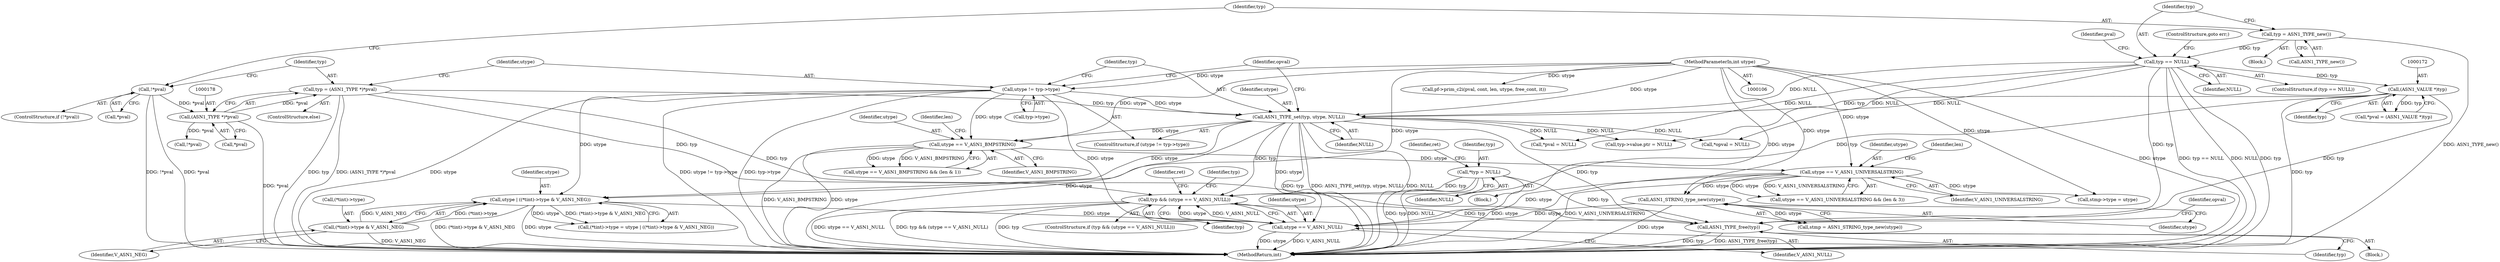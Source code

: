 digraph "0_openssl_f5da52e308a6aeea6d5f3df98c4da295d7e9cc27_0@pointer" {
"1000434" [label="(Call,typ && (utype == V_ASN1_NULL))"];
"1000187" [label="(Call,ASN1_TYPE_set(typ, utype, NULL))"];
"1000175" [label="(Call,typ = (ASN1_TYPE *)*pval)"];
"1000177" [label="(Call,(ASN1_TYPE *)*pval)"];
"1000156" [label="(Call,!*pval)"];
"1000171" [label="(Call,(ASN1_VALUE *)typ)"];
"1000164" [label="(Call,typ == NULL)"];
"1000160" [label="(Call,typ = ASN1_TYPE_new())"];
"1000182" [label="(Call,utype != typ->type)"];
"1000110" [label="(MethodParameterIn,int utype)"];
"1000120" [label="(Call,*typ = NULL)"];
"1000436" [label="(Call,utype == V_ASN1_NULL)"];
"1000356" [label="(Call,ASN1_STRING_type_new(utype))"];
"1000338" [label="(Call,utype == V_ASN1_UNIVERSALSTRING)"];
"1000325" [label="(Call,utype == V_ASN1_BMPSTRING)"];
"1000296" [label="(Call,utype | ((*tint)->type & V_ASN1_NEG))"];
"1000298" [label="(Call,(*tint)->type & V_ASN1_NEG)"];
"1000454" [label="(Call,ASN1_TYPE_free(typ))"];
"1000189" [label="(Identifier,utype)"];
"1000179" [label="(Call,*pval)"];
"1000173" [label="(Identifier,typ)"];
"1000160" [label="(Call,typ = ASN1_TYPE_new())"];
"1000159" [label="(Block,)"];
"1000141" [label="(Call,pf->prim_c2i(pval, cont, len, utype, free_cont, it))"];
"1000357" [label="(Identifier,utype)"];
"1000453" [label="(Block,)"];
"1000457" [label="(Identifier,opval)"];
"1000122" [label="(Identifier,NULL)"];
"1000163" [label="(ControlStructure,if (typ == NULL))"];
"1000113" [label="(Block,)"];
"1000192" [label="(Identifier,opval)"];
"1000168" [label="(Call,*pval = (ASN1_VALUE *)typ)"];
"1000170" [label="(Identifier,pval)"];
"1000437" [label="(Identifier,utype)"];
"1000433" [label="(ControlStructure,if (typ && (utype == V_ASN1_NULL)))"];
"1000325" [label="(Call,utype == V_ASN1_BMPSTRING)"];
"1000327" [label="(Identifier,V_ASN1_BMPSTRING)"];
"1000177" [label="(Call,(ASN1_TYPE *)*pval)"];
"1000324" [label="(Call,utype == V_ASN1_BMPSTRING && (len & 1))"];
"1000326" [label="(Identifier,utype)"];
"1000464" [label="(MethodReturn,int)"];
"1000296" [label="(Call,utype | ((*tint)->type & V_ASN1_NEG))"];
"1000339" [label="(Identifier,utype)"];
"1000297" [label="(Identifier,utype)"];
"1000454" [label="(Call,ASN1_TYPE_free(typ))"];
"1000157" [label="(Call,*pval)"];
"1000342" [label="(Identifier,len)"];
"1000442" [label="(Identifier,typ)"];
"1000337" [label="(Call,utype == V_ASN1_UNIVERSALSTRING && (len & 3))"];
"1000174" [label="(ControlStructure,else)"];
"1000427" [label="(Call,*pval = NULL)"];
"1000162" [label="(Call,ASN1_TYPE_new())"];
"1000380" [label="(Call,stmp->type = utype)"];
"1000438" [label="(Identifier,V_ASN1_NULL)"];
"1000187" [label="(Call,ASN1_TYPE_set(typ, utype, NULL))"];
"1000176" [label="(Identifier,typ)"];
"1000190" [label="(Identifier,NULL)"];
"1000338" [label="(Call,utype == V_ASN1_UNIVERSALSTRING)"];
"1000447" [label="(Identifier,ret)"];
"1000439" [label="(Call,typ->value.ptr = NULL)"];
"1000455" [label="(Identifier,typ)"];
"1000434" [label="(Call,typ && (utype == V_ASN1_NULL))"];
"1000458" [label="(Call,*opval = NULL)"];
"1000350" [label="(Call,!*pval)"];
"1000125" [label="(Identifier,ret)"];
"1000299" [label="(Call,(*tint)->type)"];
"1000171" [label="(Call,(ASN1_VALUE *)typ)"];
"1000188" [label="(Identifier,typ)"];
"1000298" [label="(Call,(*tint)->type & V_ASN1_NEG)"];
"1000181" [label="(ControlStructure,if (utype != typ->type))"];
"1000435" [label="(Identifier,typ)"];
"1000329" [label="(Identifier,len)"];
"1000156" [label="(Call,!*pval)"];
"1000120" [label="(Call,*typ = NULL)"];
"1000182" [label="(Call,utype != typ->type)"];
"1000356" [label="(Call,ASN1_STRING_type_new(utype))"];
"1000155" [label="(ControlStructure,if (!*pval))"];
"1000354" [label="(Call,stmp = ASN1_STRING_type_new(utype))"];
"1000291" [label="(Call,(*tint)->type = utype | ((*tint)->type & V_ASN1_NEG))"];
"1000166" [label="(Identifier,NULL)"];
"1000165" [label="(Identifier,typ)"];
"1000436" [label="(Call,utype == V_ASN1_NULL)"];
"1000110" [label="(MethodParameterIn,int utype)"];
"1000164" [label="(Call,typ == NULL)"];
"1000183" [label="(Identifier,utype)"];
"1000167" [label="(ControlStructure,goto err;)"];
"1000184" [label="(Call,typ->type)"];
"1000121" [label="(Identifier,typ)"];
"1000303" [label="(Identifier,V_ASN1_NEG)"];
"1000175" [label="(Call,typ = (ASN1_TYPE *)*pval)"];
"1000340" [label="(Identifier,V_ASN1_UNIVERSALSTRING)"];
"1000161" [label="(Identifier,typ)"];
"1000434" -> "1000433"  [label="AST: "];
"1000434" -> "1000435"  [label="CFG: "];
"1000434" -> "1000436"  [label="CFG: "];
"1000435" -> "1000434"  [label="AST: "];
"1000436" -> "1000434"  [label="AST: "];
"1000442" -> "1000434"  [label="CFG: "];
"1000447" -> "1000434"  [label="CFG: "];
"1000434" -> "1000464"  [label="DDG: utype == V_ASN1_NULL"];
"1000434" -> "1000464"  [label="DDG: typ && (utype == V_ASN1_NULL)"];
"1000434" -> "1000464"  [label="DDG: typ"];
"1000187" -> "1000434"  [label="DDG: typ"];
"1000120" -> "1000434"  [label="DDG: typ"];
"1000175" -> "1000434"  [label="DDG: typ"];
"1000171" -> "1000434"  [label="DDG: typ"];
"1000436" -> "1000434"  [label="DDG: utype"];
"1000436" -> "1000434"  [label="DDG: V_ASN1_NULL"];
"1000434" -> "1000454"  [label="DDG: typ"];
"1000187" -> "1000181"  [label="AST: "];
"1000187" -> "1000190"  [label="CFG: "];
"1000188" -> "1000187"  [label="AST: "];
"1000189" -> "1000187"  [label="AST: "];
"1000190" -> "1000187"  [label="AST: "];
"1000192" -> "1000187"  [label="CFG: "];
"1000187" -> "1000464"  [label="DDG: typ"];
"1000187" -> "1000464"  [label="DDG: ASN1_TYPE_set(typ, utype, NULL)"];
"1000187" -> "1000464"  [label="DDG: NULL"];
"1000187" -> "1000464"  [label="DDG: utype"];
"1000175" -> "1000187"  [label="DDG: typ"];
"1000171" -> "1000187"  [label="DDG: typ"];
"1000182" -> "1000187"  [label="DDG: utype"];
"1000110" -> "1000187"  [label="DDG: utype"];
"1000164" -> "1000187"  [label="DDG: NULL"];
"1000187" -> "1000296"  [label="DDG: utype"];
"1000187" -> "1000325"  [label="DDG: utype"];
"1000187" -> "1000427"  [label="DDG: NULL"];
"1000187" -> "1000436"  [label="DDG: utype"];
"1000187" -> "1000439"  [label="DDG: NULL"];
"1000187" -> "1000454"  [label="DDG: typ"];
"1000187" -> "1000458"  [label="DDG: NULL"];
"1000175" -> "1000174"  [label="AST: "];
"1000175" -> "1000177"  [label="CFG: "];
"1000176" -> "1000175"  [label="AST: "];
"1000177" -> "1000175"  [label="AST: "];
"1000183" -> "1000175"  [label="CFG: "];
"1000175" -> "1000464"  [label="DDG: typ"];
"1000175" -> "1000464"  [label="DDG: (ASN1_TYPE *)*pval"];
"1000177" -> "1000175"  [label="DDG: *pval"];
"1000175" -> "1000454"  [label="DDG: typ"];
"1000177" -> "1000179"  [label="CFG: "];
"1000178" -> "1000177"  [label="AST: "];
"1000179" -> "1000177"  [label="AST: "];
"1000177" -> "1000464"  [label="DDG: *pval"];
"1000156" -> "1000177"  [label="DDG: *pval"];
"1000177" -> "1000350"  [label="DDG: *pval"];
"1000156" -> "1000155"  [label="AST: "];
"1000156" -> "1000157"  [label="CFG: "];
"1000157" -> "1000156"  [label="AST: "];
"1000161" -> "1000156"  [label="CFG: "];
"1000176" -> "1000156"  [label="CFG: "];
"1000156" -> "1000464"  [label="DDG: *pval"];
"1000156" -> "1000464"  [label="DDG: !*pval"];
"1000171" -> "1000168"  [label="AST: "];
"1000171" -> "1000173"  [label="CFG: "];
"1000172" -> "1000171"  [label="AST: "];
"1000173" -> "1000171"  [label="AST: "];
"1000168" -> "1000171"  [label="CFG: "];
"1000171" -> "1000464"  [label="DDG: typ"];
"1000171" -> "1000168"  [label="DDG: typ"];
"1000164" -> "1000171"  [label="DDG: typ"];
"1000171" -> "1000454"  [label="DDG: typ"];
"1000164" -> "1000163"  [label="AST: "];
"1000164" -> "1000166"  [label="CFG: "];
"1000165" -> "1000164"  [label="AST: "];
"1000166" -> "1000164"  [label="AST: "];
"1000167" -> "1000164"  [label="CFG: "];
"1000170" -> "1000164"  [label="CFG: "];
"1000164" -> "1000464"  [label="DDG: typ == NULL"];
"1000164" -> "1000464"  [label="DDG: NULL"];
"1000164" -> "1000464"  [label="DDG: typ"];
"1000160" -> "1000164"  [label="DDG: typ"];
"1000164" -> "1000427"  [label="DDG: NULL"];
"1000164" -> "1000439"  [label="DDG: NULL"];
"1000164" -> "1000454"  [label="DDG: typ"];
"1000164" -> "1000458"  [label="DDG: NULL"];
"1000160" -> "1000159"  [label="AST: "];
"1000160" -> "1000162"  [label="CFG: "];
"1000161" -> "1000160"  [label="AST: "];
"1000162" -> "1000160"  [label="AST: "];
"1000165" -> "1000160"  [label="CFG: "];
"1000160" -> "1000464"  [label="DDG: ASN1_TYPE_new()"];
"1000182" -> "1000181"  [label="AST: "];
"1000182" -> "1000184"  [label="CFG: "];
"1000183" -> "1000182"  [label="AST: "];
"1000184" -> "1000182"  [label="AST: "];
"1000188" -> "1000182"  [label="CFG: "];
"1000192" -> "1000182"  [label="CFG: "];
"1000182" -> "1000464"  [label="DDG: utype != typ->type"];
"1000182" -> "1000464"  [label="DDG: typ->type"];
"1000182" -> "1000464"  [label="DDG: utype"];
"1000110" -> "1000182"  [label="DDG: utype"];
"1000182" -> "1000296"  [label="DDG: utype"];
"1000182" -> "1000325"  [label="DDG: utype"];
"1000182" -> "1000436"  [label="DDG: utype"];
"1000110" -> "1000106"  [label="AST: "];
"1000110" -> "1000464"  [label="DDG: utype"];
"1000110" -> "1000141"  [label="DDG: utype"];
"1000110" -> "1000296"  [label="DDG: utype"];
"1000110" -> "1000325"  [label="DDG: utype"];
"1000110" -> "1000338"  [label="DDG: utype"];
"1000110" -> "1000356"  [label="DDG: utype"];
"1000110" -> "1000380"  [label="DDG: utype"];
"1000110" -> "1000436"  [label="DDG: utype"];
"1000120" -> "1000113"  [label="AST: "];
"1000120" -> "1000122"  [label="CFG: "];
"1000121" -> "1000120"  [label="AST: "];
"1000122" -> "1000120"  [label="AST: "];
"1000125" -> "1000120"  [label="CFG: "];
"1000120" -> "1000464"  [label="DDG: typ"];
"1000120" -> "1000464"  [label="DDG: NULL"];
"1000120" -> "1000454"  [label="DDG: typ"];
"1000436" -> "1000438"  [label="CFG: "];
"1000437" -> "1000436"  [label="AST: "];
"1000438" -> "1000436"  [label="AST: "];
"1000436" -> "1000464"  [label="DDG: utype"];
"1000436" -> "1000464"  [label="DDG: V_ASN1_NULL"];
"1000356" -> "1000436"  [label="DDG: utype"];
"1000296" -> "1000436"  [label="DDG: utype"];
"1000338" -> "1000436"  [label="DDG: utype"];
"1000356" -> "1000354"  [label="AST: "];
"1000356" -> "1000357"  [label="CFG: "];
"1000357" -> "1000356"  [label="AST: "];
"1000354" -> "1000356"  [label="CFG: "];
"1000356" -> "1000464"  [label="DDG: utype"];
"1000356" -> "1000354"  [label="DDG: utype"];
"1000338" -> "1000356"  [label="DDG: utype"];
"1000338" -> "1000337"  [label="AST: "];
"1000338" -> "1000340"  [label="CFG: "];
"1000339" -> "1000338"  [label="AST: "];
"1000340" -> "1000338"  [label="AST: "];
"1000342" -> "1000338"  [label="CFG: "];
"1000337" -> "1000338"  [label="CFG: "];
"1000338" -> "1000464"  [label="DDG: utype"];
"1000338" -> "1000464"  [label="DDG: V_ASN1_UNIVERSALSTRING"];
"1000338" -> "1000337"  [label="DDG: utype"];
"1000338" -> "1000337"  [label="DDG: V_ASN1_UNIVERSALSTRING"];
"1000325" -> "1000338"  [label="DDG: utype"];
"1000338" -> "1000380"  [label="DDG: utype"];
"1000325" -> "1000324"  [label="AST: "];
"1000325" -> "1000327"  [label="CFG: "];
"1000326" -> "1000325"  [label="AST: "];
"1000327" -> "1000325"  [label="AST: "];
"1000329" -> "1000325"  [label="CFG: "];
"1000324" -> "1000325"  [label="CFG: "];
"1000325" -> "1000464"  [label="DDG: utype"];
"1000325" -> "1000464"  [label="DDG: V_ASN1_BMPSTRING"];
"1000325" -> "1000324"  [label="DDG: utype"];
"1000325" -> "1000324"  [label="DDG: V_ASN1_BMPSTRING"];
"1000296" -> "1000291"  [label="AST: "];
"1000296" -> "1000298"  [label="CFG: "];
"1000297" -> "1000296"  [label="AST: "];
"1000298" -> "1000296"  [label="AST: "];
"1000291" -> "1000296"  [label="CFG: "];
"1000296" -> "1000464"  [label="DDG: (*tint)->type & V_ASN1_NEG"];
"1000296" -> "1000464"  [label="DDG: utype"];
"1000296" -> "1000291"  [label="DDG: utype"];
"1000296" -> "1000291"  [label="DDG: (*tint)->type & V_ASN1_NEG"];
"1000298" -> "1000296"  [label="DDG: (*tint)->type"];
"1000298" -> "1000296"  [label="DDG: V_ASN1_NEG"];
"1000298" -> "1000303"  [label="CFG: "];
"1000299" -> "1000298"  [label="AST: "];
"1000303" -> "1000298"  [label="AST: "];
"1000298" -> "1000464"  [label="DDG: V_ASN1_NEG"];
"1000454" -> "1000453"  [label="AST: "];
"1000454" -> "1000455"  [label="CFG: "];
"1000455" -> "1000454"  [label="AST: "];
"1000457" -> "1000454"  [label="CFG: "];
"1000454" -> "1000464"  [label="DDG: typ"];
"1000454" -> "1000464"  [label="DDG: ASN1_TYPE_free(typ)"];
}
